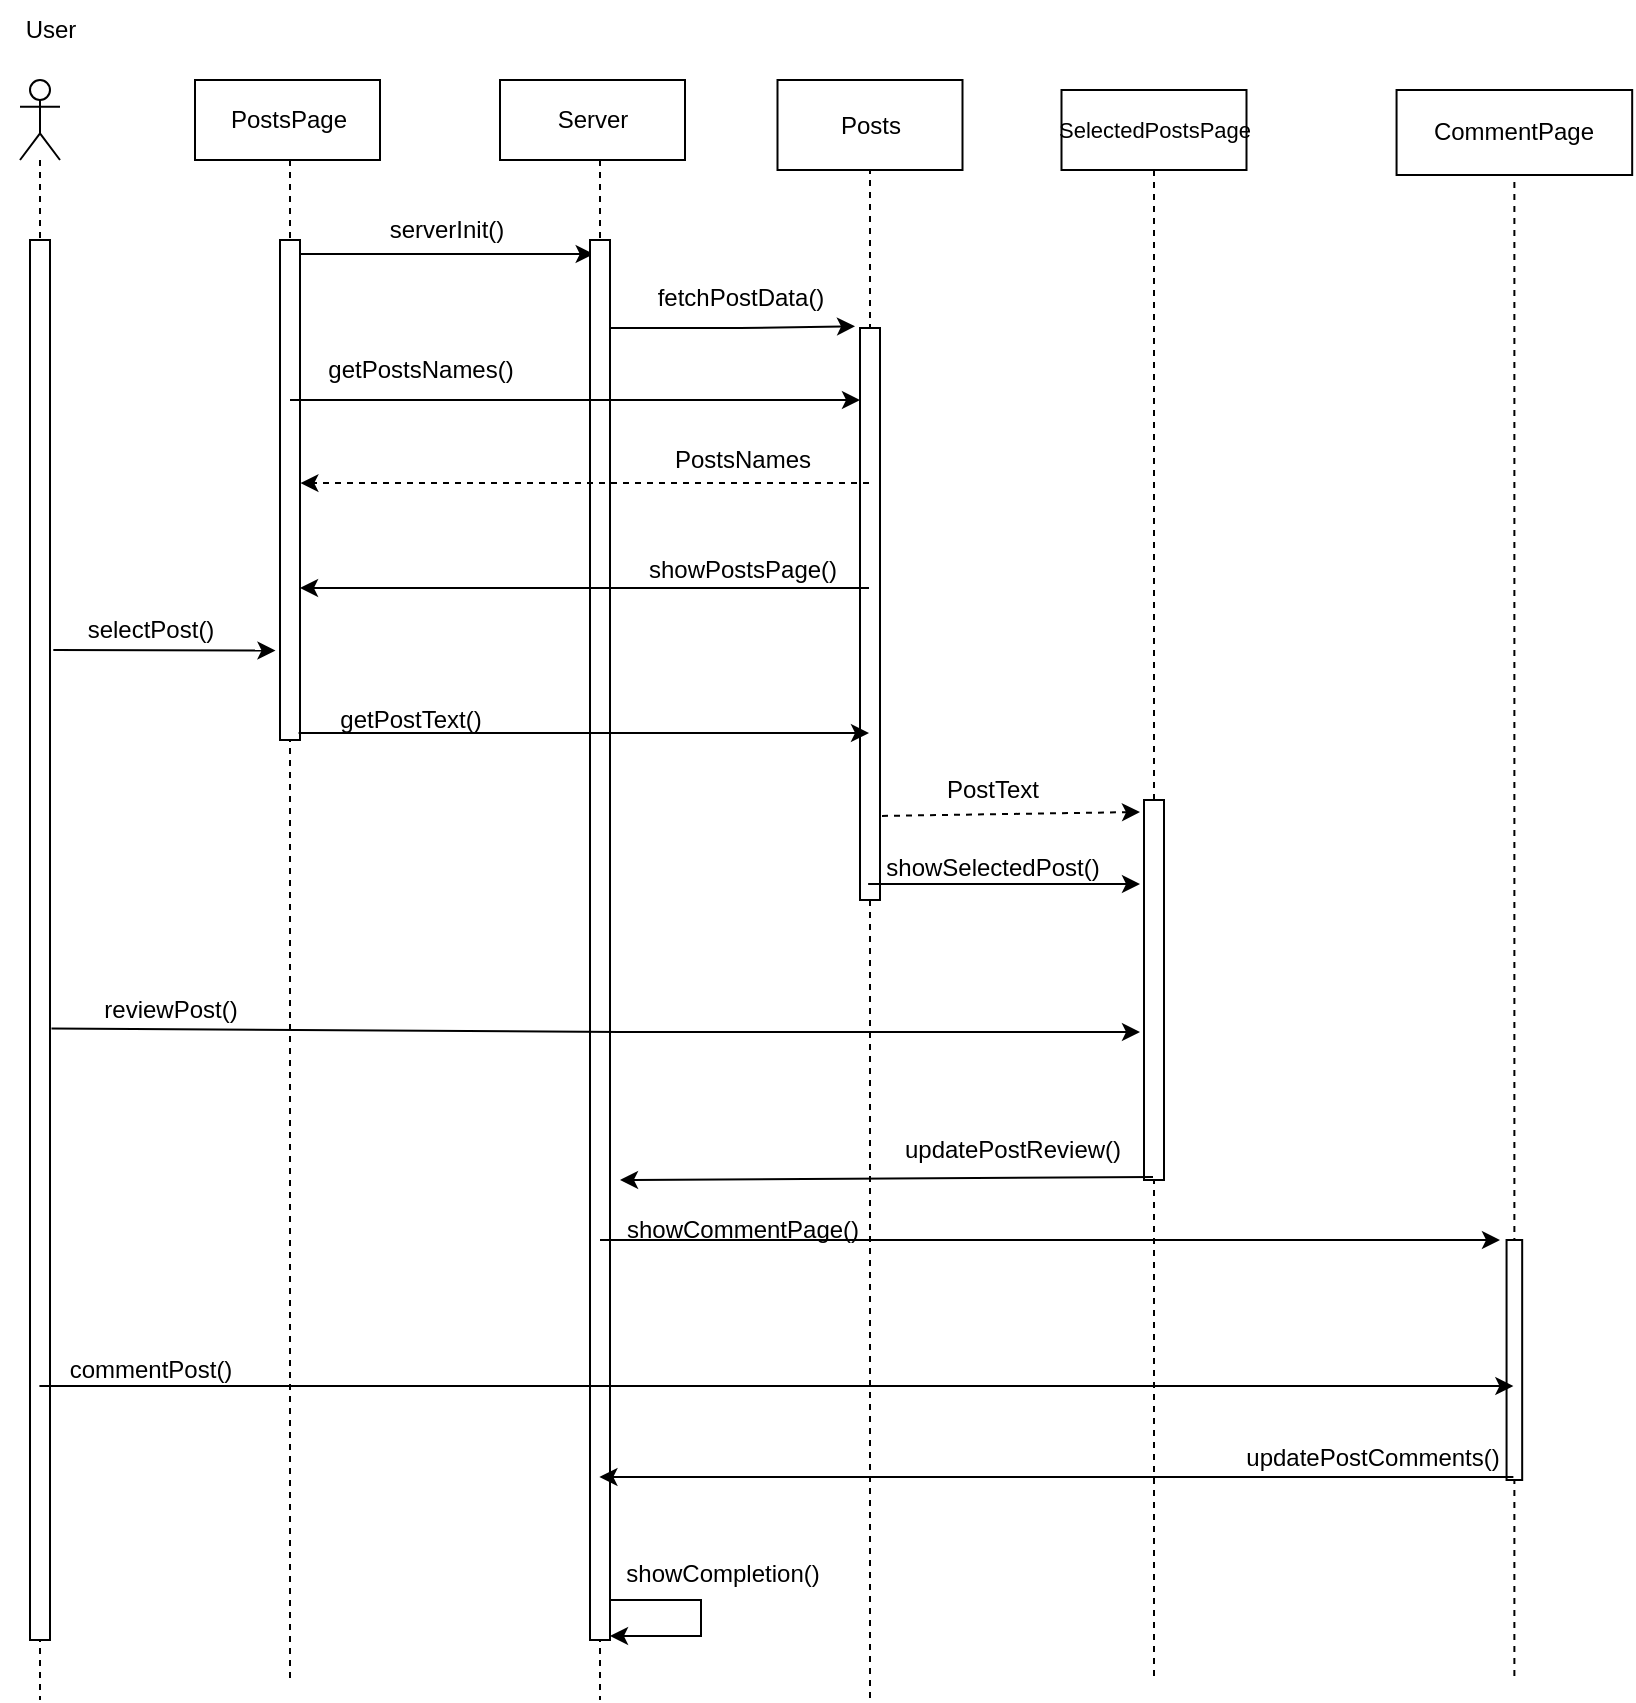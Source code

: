 <mxfile version="21.3.7" type="device">
  <diagram name="Page-1" id="_0eS75nT1C1AOaZOZIGC">
    <mxGraphModel dx="1290" dy="541" grid="1" gridSize="10" guides="1" tooltips="1" connect="1" arrows="1" fold="1" page="1" pageScale="1" pageWidth="850" pageHeight="1100" math="0" shadow="0">
      <root>
        <mxCell id="0" />
        <mxCell id="1" parent="0" />
        <mxCell id="P5B2Entr7xozEBkngnMB-3" value="" style="shape=umlLifeline;perimeter=lifelinePerimeter;whiteSpace=wrap;html=1;container=1;dropTarget=0;collapsible=0;recursiveResize=0;outlineConnect=0;portConstraint=eastwest;newEdgeStyle={&quot;edgeStyle&quot;:&quot;elbowEdgeStyle&quot;,&quot;elbow&quot;:&quot;vertical&quot;,&quot;curved&quot;:0,&quot;rounded&quot;:0};participant=umlBoundary;" parent="1" vertex="1">
          <mxGeometry x="732.19" y="265" width="50" height="795" as="geometry" />
        </mxCell>
        <mxCell id="P5B2Entr7xozEBkngnMB-6" value="" style="shape=umlLifeline;perimeter=lifelinePerimeter;whiteSpace=wrap;html=1;container=1;dropTarget=0;collapsible=0;recursiveResize=0;outlineConnect=0;portConstraint=eastwest;newEdgeStyle={&quot;edgeStyle&quot;:&quot;elbowEdgeStyle&quot;,&quot;elbow&quot;:&quot;vertical&quot;,&quot;curved&quot;:0,&quot;rounded&quot;:0};participant=umlBoundary;" parent="1" vertex="1">
          <mxGeometry x="120" y="260" width="50" height="800" as="geometry" />
        </mxCell>
        <mxCell id="P5B2Entr7xozEBkngnMB-8" value="" style="shape=umlLifeline;perimeter=lifelinePerimeter;whiteSpace=wrap;html=1;container=1;dropTarget=0;collapsible=0;recursiveResize=0;outlineConnect=0;portConstraint=eastwest;newEdgeStyle={&quot;edgeStyle&quot;:&quot;elbowEdgeStyle&quot;,&quot;elbow&quot;:&quot;vertical&quot;,&quot;curved&quot;:0,&quot;rounded&quot;:0};participant=umlBoundary;" parent="1" vertex="1">
          <mxGeometry x="552" y="265" width="50" height="795" as="geometry" />
        </mxCell>
        <mxCell id="P5B2Entr7xozEBkngnMB-10" value="" style="shape=umlLifeline;perimeter=lifelinePerimeter;whiteSpace=wrap;html=1;container=1;dropTarget=0;collapsible=0;recursiveResize=0;outlineConnect=0;portConstraint=eastwest;newEdgeStyle={&quot;edgeStyle&quot;:&quot;elbowEdgeStyle&quot;,&quot;elbow&quot;:&quot;vertical&quot;,&quot;curved&quot;:0,&quot;rounded&quot;:0};participant=umlEntity;" parent="1" vertex="1">
          <mxGeometry x="280" y="260" width="40" height="810" as="geometry" />
        </mxCell>
        <mxCell id="P5B2Entr7xozEBkngnMB-12" value="" style="shape=umlLifeline;perimeter=lifelinePerimeter;whiteSpace=wrap;html=1;container=1;dropTarget=0;collapsible=0;recursiveResize=0;outlineConnect=0;portConstraint=eastwest;newEdgeStyle={&quot;edgeStyle&quot;:&quot;elbowEdgeStyle&quot;,&quot;elbow&quot;:&quot;vertical&quot;,&quot;curved&quot;:0,&quot;rounded&quot;:0};participant=umlActor;" parent="1" vertex="1">
          <mxGeometry x="10" y="260" width="20" height="810" as="geometry" />
        </mxCell>
        <mxCell id="P5B2Entr7xozEBkngnMB-15" value="Server" style="text;html=1;align=center;verticalAlign=middle;resizable=0;points=[];autosize=1;strokeColor=none;fillColor=none;" parent="1" vertex="1">
          <mxGeometry x="266.25" y="264" width="60" height="30" as="geometry" />
        </mxCell>
        <mxCell id="P5B2Entr7xozEBkngnMB-26" value="User" style="text;html=1;align=center;verticalAlign=middle;resizable=0;points=[];autosize=1;strokeColor=none;fillColor=none;" parent="1" vertex="1">
          <mxGeometry y="220" width="50" height="30" as="geometry" />
        </mxCell>
        <mxCell id="P5B2Entr7xozEBkngnMB-86" value="" style="endArrow=classic;html=1;rounded=0;entryX=0.185;entryY=0.01;entryDx=0;entryDy=0;entryPerimeter=0;" parent="1" target="P5B2Entr7xozEBkngnMB-114" edge="1">
          <mxGeometry width="50" height="50" relative="1" as="geometry">
            <mxPoint x="144.5" y="347" as="sourcePoint" />
            <mxPoint x="300" y="347" as="targetPoint" />
            <Array as="points">
              <mxPoint x="170" y="347" />
              <mxPoint x="240" y="347" />
            </Array>
          </mxGeometry>
        </mxCell>
        <mxCell id="P5B2Entr7xozEBkngnMB-87" value="serverInit()" style="text;html=1;align=center;verticalAlign=middle;resizable=0;points=[];autosize=1;strokeColor=none;fillColor=none;" parent="1" vertex="1">
          <mxGeometry x="183" y="320" width="80" height="30" as="geometry" />
        </mxCell>
        <mxCell id="P5B2Entr7xozEBkngnMB-91" value="selectPost()" style="text;html=1;align=center;verticalAlign=middle;resizable=0;points=[];autosize=1;strokeColor=none;fillColor=none;" parent="1" vertex="1">
          <mxGeometry x="30" y="520" width="90" height="30" as="geometry" />
        </mxCell>
        <mxCell id="P5B2Entr7xozEBkngnMB-92" value="" style="shape=umlLifeline;perimeter=lifelinePerimeter;whiteSpace=wrap;html=1;container=1;dropTarget=0;collapsible=0;recursiveResize=0;outlineConnect=0;portConstraint=eastwest;newEdgeStyle={&quot;edgeStyle&quot;:&quot;elbowEdgeStyle&quot;,&quot;elbow&quot;:&quot;vertical&quot;,&quot;curved&quot;:0,&quot;rounded&quot;:0};participant=umlEntity;" parent="1" vertex="1">
          <mxGeometry x="415" y="264" width="40" height="806" as="geometry" />
        </mxCell>
        <mxCell id="P5B2Entr7xozEBkngnMB-95" value="fetchPostData()" style="text;html=1;align=center;verticalAlign=middle;resizable=0;points=[];autosize=1;strokeColor=none;fillColor=none;" parent="1" vertex="1">
          <mxGeometry x="315" y="354" width="110" height="30" as="geometry" />
        </mxCell>
        <mxCell id="P5B2Entr7xozEBkngnMB-96" value="" style="endArrow=classic;html=1;rounded=0;entryX=-0.249;entryY=-0.003;entryDx=0;entryDy=0;entryPerimeter=0;" parent="1" target="P5B2Entr7xozEBkngnMB-115" edge="1">
          <mxGeometry width="50" height="50" relative="1" as="geometry">
            <mxPoint x="299.5" y="384" as="sourcePoint" />
            <mxPoint x="434.5" y="384" as="targetPoint" />
            <Array as="points">
              <mxPoint x="370" y="384" />
            </Array>
          </mxGeometry>
        </mxCell>
        <mxCell id="P5B2Entr7xozEBkngnMB-99" value="showSelectedPost()" style="text;html=1;align=center;verticalAlign=middle;resizable=0;points=[];autosize=1;strokeColor=none;fillColor=none;" parent="1" vertex="1">
          <mxGeometry x="431.25" y="639" width="130" height="30" as="geometry" />
        </mxCell>
        <mxCell id="P5B2Entr7xozEBkngnMB-101" value="getPostText()" style="text;html=1;align=center;verticalAlign=middle;resizable=0;points=[];autosize=1;strokeColor=none;fillColor=none;" parent="1" vertex="1">
          <mxGeometry x="160" y="565" width="90" height="30" as="geometry" />
        </mxCell>
        <mxCell id="P5B2Entr7xozEBkngnMB-111" value="" style="html=1;points=[];perimeter=orthogonalPerimeter;fontSize=11;" parent="1" vertex="1">
          <mxGeometry x="15" y="340" width="10" height="700" as="geometry" />
        </mxCell>
        <mxCell id="P5B2Entr7xozEBkngnMB-112" value="" style="html=1;points=[];perimeter=orthogonalPerimeter;fontSize=11;" parent="1" vertex="1">
          <mxGeometry x="140" y="340" width="10" height="250" as="geometry" />
        </mxCell>
        <mxCell id="P5B2Entr7xozEBkngnMB-114" value="" style="html=1;points=[];perimeter=orthogonalPerimeter;fontSize=11;" parent="1" vertex="1">
          <mxGeometry x="295" y="340" width="10" height="700" as="geometry" />
        </mxCell>
        <mxCell id="P5B2Entr7xozEBkngnMB-116" value="" style="endArrow=classic;html=1;rounded=0;" parent="1" source="P5B2Entr7xozEBkngnMB-92" target="P5B2Entr7xozEBkngnMB-115" edge="1">
          <mxGeometry width="50" height="50" relative="1" as="geometry">
            <mxPoint x="435" y="520" as="sourcePoint" />
            <mxPoint x="577" y="520" as="targetPoint" />
            <Array as="points" />
          </mxGeometry>
        </mxCell>
        <mxCell id="P5B2Entr7xozEBkngnMB-115" value="" style="html=1;points=[];perimeter=orthogonalPerimeter;fontSize=11;" parent="1" vertex="1">
          <mxGeometry x="430" y="384" width="10" height="286" as="geometry" />
        </mxCell>
        <mxCell id="P5B2Entr7xozEBkngnMB-117" value="" style="html=1;points=[];perimeter=orthogonalPerimeter;fontSize=11;" parent="1" vertex="1">
          <mxGeometry x="572" y="620" width="10" height="190" as="geometry" />
        </mxCell>
        <mxCell id="P5B2Entr7xozEBkngnMB-118" value="" style="html=1;points=[];perimeter=orthogonalPerimeter;fontSize=11;" parent="1" vertex="1">
          <mxGeometry x="753.28" y="840" width="7.81" height="120" as="geometry" />
        </mxCell>
        <mxCell id="HHLxlXF3DrimcwjlJro2-1" value="PostsPage" style="rounded=0;whiteSpace=wrap;html=1;" parent="1" vertex="1">
          <mxGeometry x="97.5" y="260" width="92.5" height="40" as="geometry" />
        </mxCell>
        <mxCell id="HHLxlXF3DrimcwjlJro2-5" value="Server" style="rounded=0;whiteSpace=wrap;html=1;" parent="1" vertex="1">
          <mxGeometry x="250" y="260" width="92.5" height="40" as="geometry" />
        </mxCell>
        <mxCell id="HHLxlXF3DrimcwjlJro2-7" value="Posts" style="rounded=0;whiteSpace=wrap;html=1;" parent="1" vertex="1">
          <mxGeometry x="388.75" y="260" width="92.5" height="45" as="geometry" />
        </mxCell>
        <mxCell id="HHLxlXF3DrimcwjlJro2-8" value="&lt;font style=&quot;font-size: 11px;&quot;&gt;SelectedPostsPage&lt;/font&gt;" style="rounded=0;whiteSpace=wrap;html=1;" parent="1" vertex="1">
          <mxGeometry x="530.75" y="265" width="92.5" height="40" as="geometry" />
        </mxCell>
        <mxCell id="HHLxlXF3DrimcwjlJro2-9" value="CommentPage" style="rounded=0;whiteSpace=wrap;html=1;" parent="1" vertex="1">
          <mxGeometry x="698.28" y="265" width="117.81" height="42.5" as="geometry" />
        </mxCell>
        <mxCell id="iQvTy6QtQx_qdLK6UfDv-1" value="" style="endArrow=classic;html=1;rounded=0;" parent="1" source="P5B2Entr7xozEBkngnMB-6" edge="1">
          <mxGeometry x="-0.165" y="23" width="50" height="50" relative="1" as="geometry">
            <mxPoint x="440.0" y="412" as="sourcePoint" />
            <mxPoint x="430" y="420" as="targetPoint" />
            <Array as="points">
              <mxPoint x="400" y="420" />
            </Array>
            <mxPoint x="-3" y="-12" as="offset" />
          </mxGeometry>
        </mxCell>
        <mxCell id="iQvTy6QtQx_qdLK6UfDv-2" value="getPostsNames()" style="text;html=1;align=center;verticalAlign=middle;resizable=0;points=[];autosize=1;strokeColor=none;fillColor=none;" parent="1" vertex="1">
          <mxGeometry x="150" y="390" width="120" height="30" as="geometry" />
        </mxCell>
        <mxCell id="iQvTy6QtQx_qdLK6UfDv-3" value="" style="endArrow=classic;html=1;rounded=0;entryX=1.018;entryY=0.804;entryDx=0;entryDy=0;entryPerimeter=0;dashed=1;" parent="1" edge="1">
          <mxGeometry width="50" height="50" relative="1" as="geometry">
            <mxPoint x="434.5" y="461.56" as="sourcePoint" />
            <mxPoint x="150.18" y="461.56" as="targetPoint" />
          </mxGeometry>
        </mxCell>
        <mxCell id="iQvTy6QtQx_qdLK6UfDv-5" value="PostsNames" style="text;html=1;align=center;verticalAlign=middle;resizable=0;points=[];autosize=1;strokeColor=none;fillColor=none;" parent="1" vertex="1">
          <mxGeometry x="326.25" y="435" width="90" height="30" as="geometry" />
        </mxCell>
        <mxCell id="iQvTy6QtQx_qdLK6UfDv-6" value="" style="endArrow=classic;html=1;rounded=0;" parent="1" source="P5B2Entr7xozEBkngnMB-92" edge="1">
          <mxGeometry x="-0.165" y="23" width="50" height="50" relative="1" as="geometry">
            <mxPoint x="150.0" y="496" as="sourcePoint" />
            <mxPoint x="150.0" y="514" as="targetPoint" />
            <Array as="points">
              <mxPoint x="195.5" y="514" />
            </Array>
            <mxPoint x="-3" y="-12" as="offset" />
          </mxGeometry>
        </mxCell>
        <mxCell id="iQvTy6QtQx_qdLK6UfDv-7" value="" style="endArrow=classic;html=1;rounded=0;entryX=-0.226;entryY=0.968;entryDx=0;entryDy=0;entryPerimeter=0;exitX=-0.037;exitY=0.835;exitDx=0;exitDy=0;exitPerimeter=0;" parent="1" source="P5B2Entr7xozEBkngnMB-91" edge="1">
          <mxGeometry width="50" height="50" relative="1" as="geometry">
            <mxPoint x="30" y="545" as="sourcePoint" />
            <mxPoint x="137.74" y="545.28" as="targetPoint" />
          </mxGeometry>
        </mxCell>
        <mxCell id="iQvTy6QtQx_qdLK6UfDv-9" value="" style="endArrow=classic;html=1;rounded=0;exitX=0.929;exitY=0.994;exitDx=0;exitDy=0;exitPerimeter=0;" parent="1" edge="1">
          <mxGeometry width="50" height="50" relative="1" as="geometry">
            <mxPoint x="149.29" y="586.5" as="sourcePoint" />
            <mxPoint x="434.5" y="586.5" as="targetPoint" />
          </mxGeometry>
        </mxCell>
        <mxCell id="iQvTy6QtQx_qdLK6UfDv-10" value="" style="endArrow=classic;html=1;rounded=0;exitX=1.1;exitY=0.853;exitDx=0;exitDy=0;exitPerimeter=0;dashed=1;" parent="1" source="P5B2Entr7xozEBkngnMB-115" edge="1">
          <mxGeometry width="50" height="50" relative="1" as="geometry">
            <mxPoint x="490" y="630" as="sourcePoint" />
            <mxPoint x="570" y="626" as="targetPoint" />
          </mxGeometry>
        </mxCell>
        <mxCell id="iQvTy6QtQx_qdLK6UfDv-11" value="PostText" style="text;html=1;align=center;verticalAlign=middle;resizable=0;points=[];autosize=1;strokeColor=none;fillColor=none;" parent="1" vertex="1">
          <mxGeometry x="460.75" y="600" width="70" height="30" as="geometry" />
        </mxCell>
        <mxCell id="iQvTy6QtQx_qdLK6UfDv-14" value="" style="endArrow=classic;html=1;rounded=0;exitX=1.074;exitY=0.947;exitDx=0;exitDy=0;exitPerimeter=0;" parent="1" edge="1">
          <mxGeometry width="50" height="50" relative="1" as="geometry">
            <mxPoint x="25.74" y="734.27" as="sourcePoint" />
            <mxPoint x="570" y="736" as="targetPoint" />
            <Array as="points">
              <mxPoint x="310" y="736" />
            </Array>
          </mxGeometry>
        </mxCell>
        <mxCell id="iQvTy6QtQx_qdLK6UfDv-15" value="reviewPost()" style="text;html=1;align=center;verticalAlign=middle;resizable=0;points=[];autosize=1;strokeColor=none;fillColor=none;" parent="1" vertex="1">
          <mxGeometry x="40" y="710" width="90" height="30" as="geometry" />
        </mxCell>
        <mxCell id="iQvTy6QtQx_qdLK6UfDv-17" value="" style="endArrow=classic;html=1;rounded=0;" parent="1" edge="1">
          <mxGeometry width="50" height="50" relative="1" as="geometry">
            <mxPoint x="576.5" y="808.5" as="sourcePoint" />
            <mxPoint x="310" y="810" as="targetPoint" />
          </mxGeometry>
        </mxCell>
        <mxCell id="iQvTy6QtQx_qdLK6UfDv-18" value="updatePostReview()" style="text;html=1;align=center;verticalAlign=middle;resizable=0;points=[];autosize=1;strokeColor=none;fillColor=none;" parent="1" vertex="1">
          <mxGeometry x="441.25" y="780" width="130" height="30" as="geometry" />
        </mxCell>
        <mxCell id="iQvTy6QtQx_qdLK6UfDv-20" value="" style="endArrow=classic;html=1;rounded=0;" parent="1" edge="1">
          <mxGeometry width="50" height="50" relative="1" as="geometry">
            <mxPoint x="300.0" y="840" as="sourcePoint" />
            <mxPoint x="750" y="840" as="targetPoint" />
          </mxGeometry>
        </mxCell>
        <mxCell id="iQvTy6QtQx_qdLK6UfDv-21" value="showCommentPage()" style="text;html=1;align=center;verticalAlign=middle;resizable=0;points=[];autosize=1;strokeColor=none;fillColor=none;" parent="1" vertex="1">
          <mxGeometry x="301.25" y="820" width="140" height="30" as="geometry" />
        </mxCell>
        <mxCell id="iQvTy6QtQx_qdLK6UfDv-22" value="" style="endArrow=classic;html=1;rounded=0;" parent="1" edge="1">
          <mxGeometry width="50" height="50" relative="1" as="geometry">
            <mxPoint x="19.7" y="913" as="sourcePoint" />
            <mxPoint x="756.69" y="913" as="targetPoint" />
          </mxGeometry>
        </mxCell>
        <mxCell id="iQvTy6QtQx_qdLK6UfDv-23" value="commentPost()" style="text;html=1;align=center;verticalAlign=middle;resizable=0;points=[];autosize=1;strokeColor=none;fillColor=none;" parent="1" vertex="1">
          <mxGeometry x="25" y="890" width="100" height="30" as="geometry" />
        </mxCell>
        <mxCell id="iQvTy6QtQx_qdLK6UfDv-25" value="updatePostComments()" style="text;html=1;align=center;verticalAlign=middle;resizable=0;points=[];autosize=1;strokeColor=none;fillColor=none;" parent="1" vertex="1">
          <mxGeometry x="611.1" y="934" width="150" height="30" as="geometry" />
        </mxCell>
        <mxCell id="iQvTy6QtQx_qdLK6UfDv-26" value="" style="endArrow=classic;html=1;rounded=0;" parent="1" edge="1">
          <mxGeometry width="50" height="50" relative="1" as="geometry">
            <mxPoint x="756.69" y="958.5" as="sourcePoint" />
            <mxPoint x="299.7" y="958.5" as="targetPoint" />
          </mxGeometry>
        </mxCell>
        <mxCell id="iQvTy6QtQx_qdLK6UfDv-27" value="showPostsPage()" style="text;html=1;align=center;verticalAlign=middle;resizable=0;points=[];autosize=1;strokeColor=none;fillColor=none;" parent="1" vertex="1">
          <mxGeometry x="311.25" y="490" width="120" height="30" as="geometry" />
        </mxCell>
        <mxCell id="iQvTy6QtQx_qdLK6UfDv-28" value="" style="endArrow=classic;html=1;rounded=0;" parent="1" edge="1">
          <mxGeometry x="-0.165" y="23" width="50" height="50" relative="1" as="geometry">
            <mxPoint x="305.0" y="1020" as="sourcePoint" />
            <mxPoint x="305.0" y="1038" as="targetPoint" />
            <Array as="points">
              <mxPoint x="350.5" y="1020" />
              <mxPoint x="350.5" y="1038" />
            </Array>
            <mxPoint x="-3" y="-12" as="offset" />
          </mxGeometry>
        </mxCell>
        <mxCell id="iQvTy6QtQx_qdLK6UfDv-30" value="showCompletion()" style="text;html=1;align=center;verticalAlign=middle;resizable=0;points=[];autosize=1;strokeColor=none;fillColor=none;" parent="1" vertex="1">
          <mxGeometry x="301.25" y="992" width="120" height="30" as="geometry" />
        </mxCell>
        <mxCell id="BST39Ys_Fm34CQpkA66X-1" value="" style="endArrow=classic;html=1;rounded=0;" parent="1" edge="1">
          <mxGeometry width="50" height="50" relative="1" as="geometry">
            <mxPoint x="434.071" y="662" as="sourcePoint" />
            <mxPoint x="570" y="662" as="targetPoint" />
          </mxGeometry>
        </mxCell>
      </root>
    </mxGraphModel>
  </diagram>
</mxfile>
